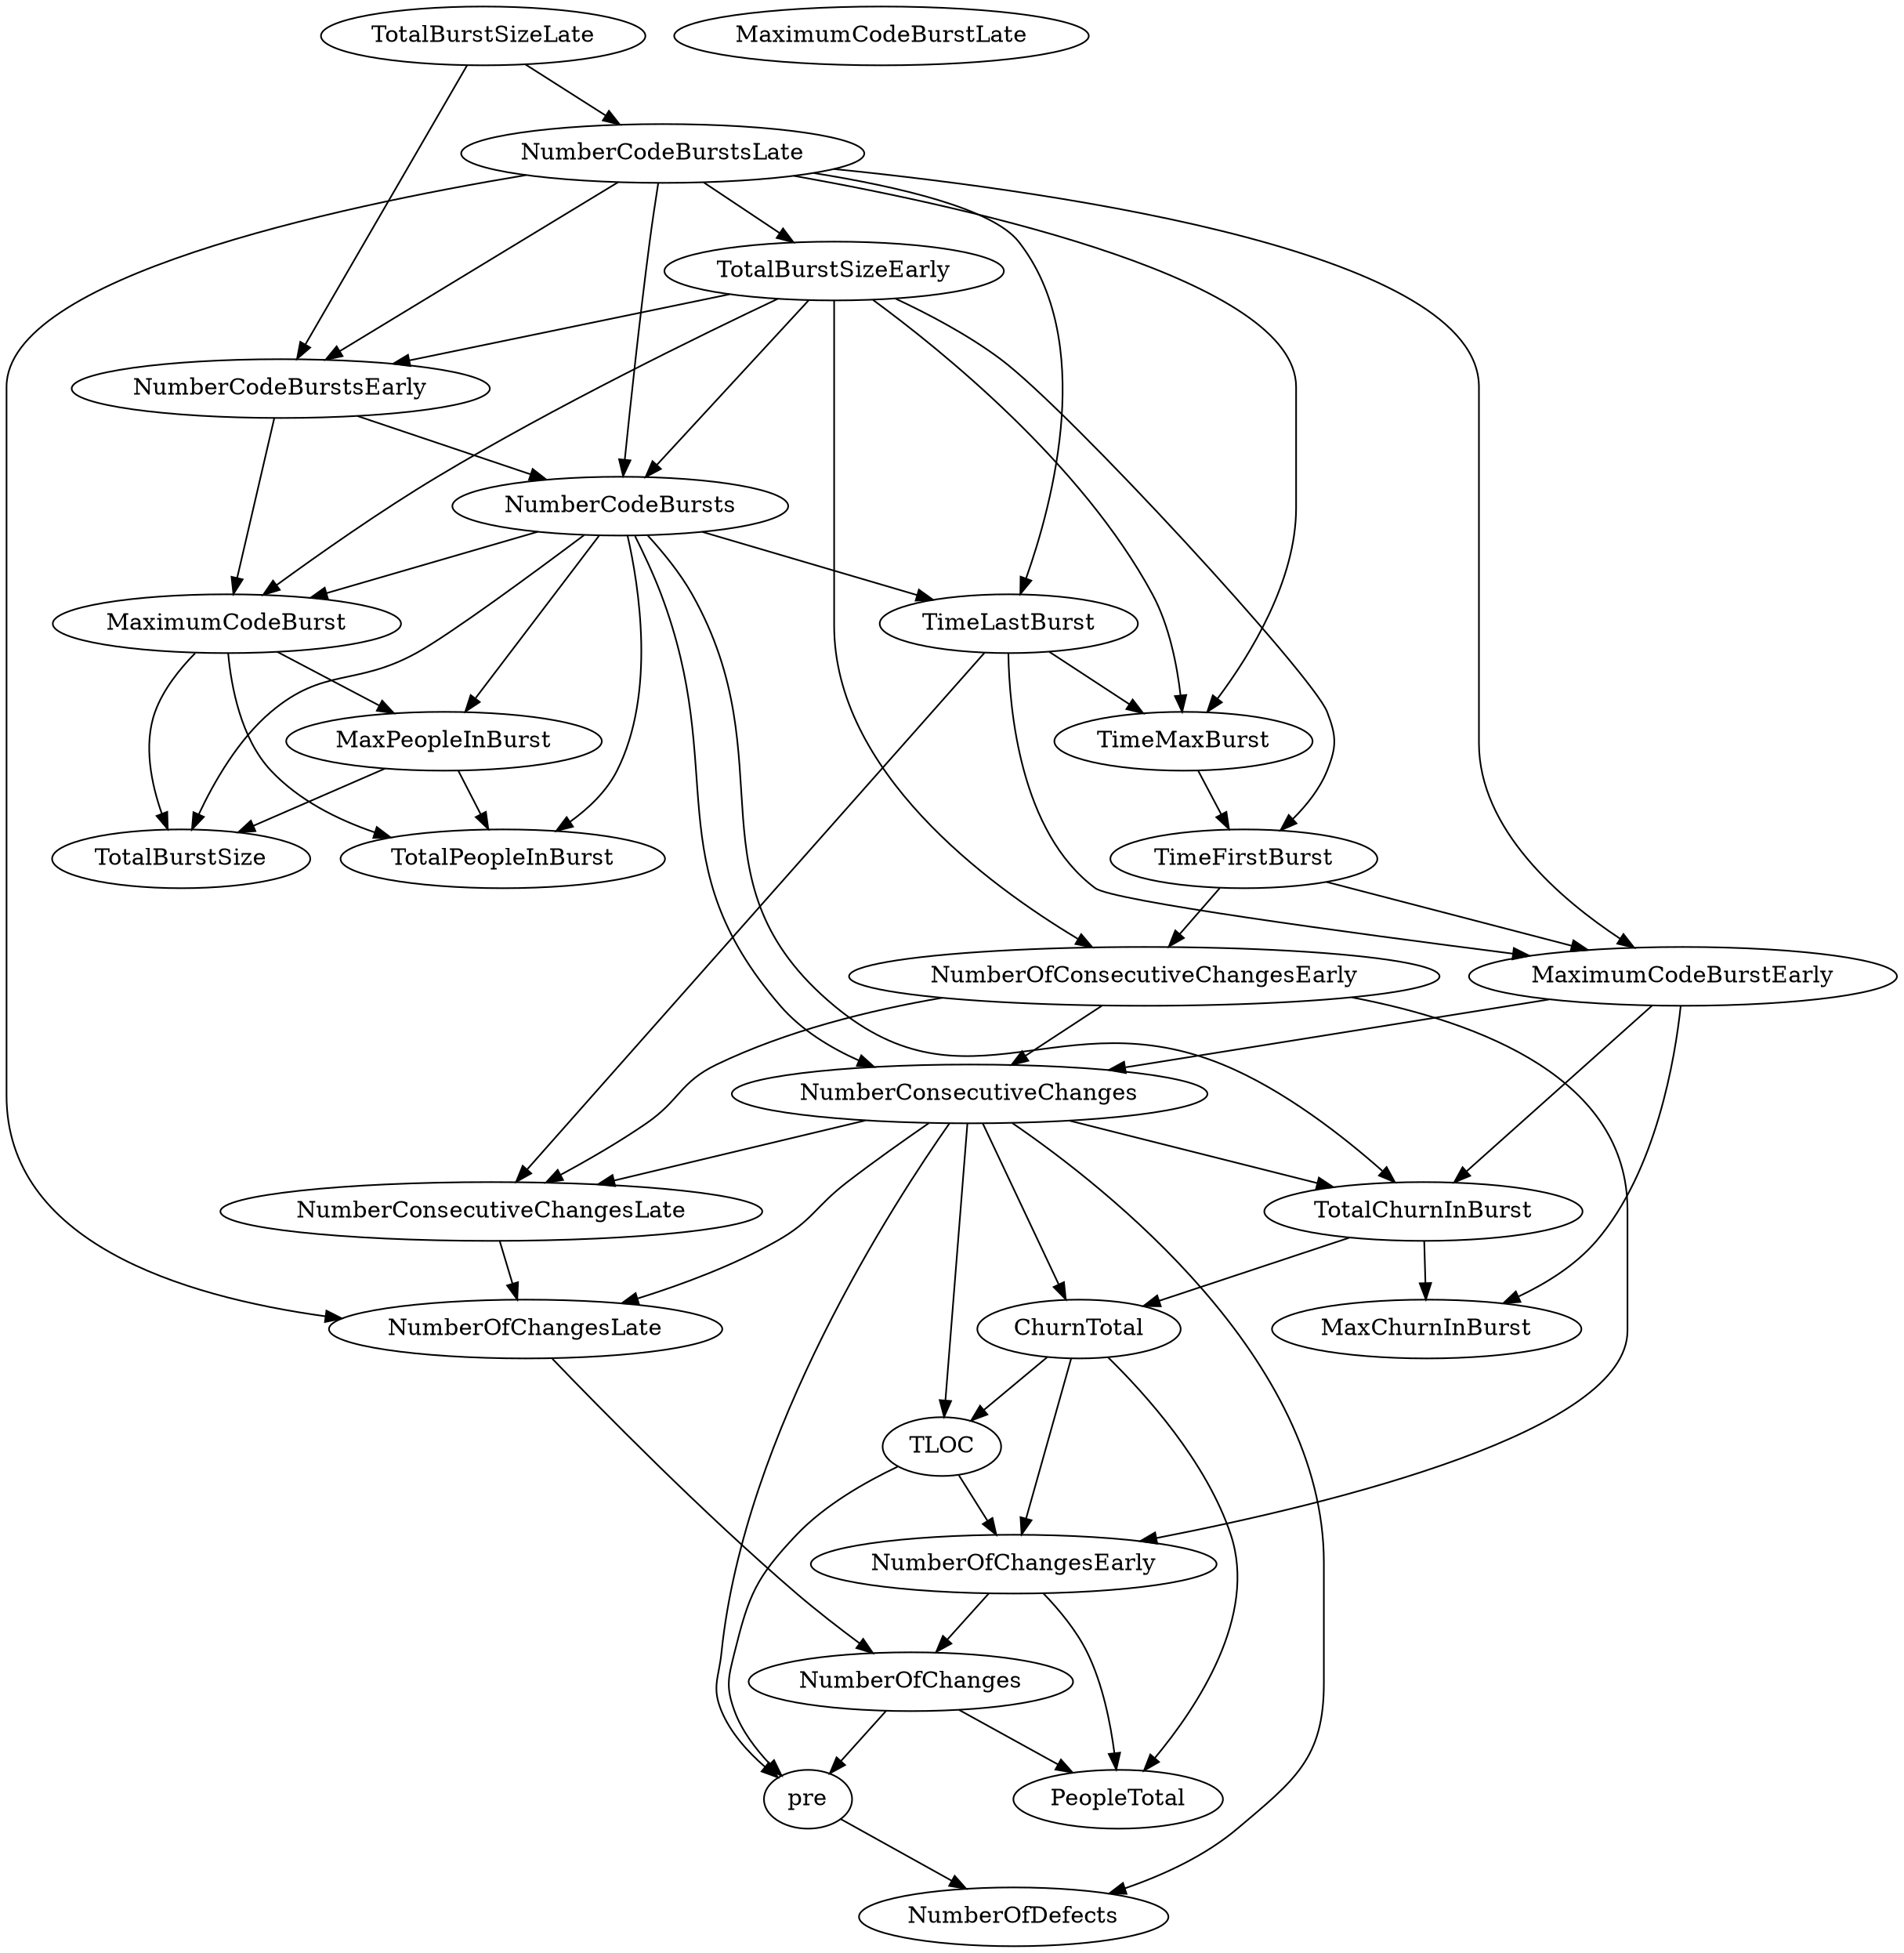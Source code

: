 digraph {
   TotalPeopleInBurst;
   MaximumCodeBurstLate;
   NumberOfChanges;
   MaxPeopleInBurst;
   TotalBurstSizeLate;
   NumberCodeBurstsLate;
   NumberOfChangesLate;
   NumberOfChangesEarly;
   MaxChurnInBurst;
   MaximumCodeBurstEarly;
   NumberCodeBurstsEarly;
   TimeFirstBurst;
   TotalChurnInBurst;
   ChurnTotal;
   MaximumCodeBurst;
   NumberOfConsecutiveChangesEarly;
   NumberConsecutiveChangesLate;
   TotalBurstSizeEarly;
   TotalBurstSize;
   TimeMaxBurst;
   NumberConsecutiveChanges;
   TimeLastBurst;
   NumberCodeBursts;
   PeopleTotal;
   pre;
   NumberOfDefects;
   TLOC;
   NumberOfChanges -> PeopleTotal;
   NumberOfChanges -> pre;
   MaxPeopleInBurst -> TotalPeopleInBurst;
   MaxPeopleInBurst -> TotalBurstSize;
   TotalBurstSizeLate -> NumberCodeBurstsLate;
   TotalBurstSizeLate -> NumberCodeBurstsEarly;
   NumberCodeBurstsLate -> NumberOfChangesLate;
   NumberCodeBurstsLate -> MaximumCodeBurstEarly;
   NumberCodeBurstsLate -> NumberCodeBurstsEarly;
   NumberCodeBurstsLate -> TotalBurstSizeEarly;
   NumberCodeBurstsLate -> TimeMaxBurst;
   NumberCodeBurstsLate -> TimeLastBurst;
   NumberCodeBurstsLate -> NumberCodeBursts;
   NumberOfChangesLate -> NumberOfChanges;
   NumberOfChangesEarly -> NumberOfChanges;
   NumberOfChangesEarly -> PeopleTotal;
   MaximumCodeBurstEarly -> MaxChurnInBurst;
   MaximumCodeBurstEarly -> TotalChurnInBurst;
   MaximumCodeBurstEarly -> NumberConsecutiveChanges;
   NumberCodeBurstsEarly -> MaximumCodeBurst;
   NumberCodeBurstsEarly -> NumberCodeBursts;
   TimeFirstBurst -> MaximumCodeBurstEarly;
   TimeFirstBurst -> NumberOfConsecutiveChangesEarly;
   TotalChurnInBurst -> MaxChurnInBurst;
   TotalChurnInBurst -> ChurnTotal;
   ChurnTotal -> NumberOfChangesEarly;
   ChurnTotal -> PeopleTotal;
   ChurnTotal -> TLOC;
   MaximumCodeBurst -> TotalPeopleInBurst;
   MaximumCodeBurst -> MaxPeopleInBurst;
   MaximumCodeBurst -> TotalBurstSize;
   NumberOfConsecutiveChangesEarly -> NumberOfChangesEarly;
   NumberOfConsecutiveChangesEarly -> NumberConsecutiveChangesLate;
   NumberOfConsecutiveChangesEarly -> NumberConsecutiveChanges;
   NumberConsecutiveChangesLate -> NumberOfChangesLate;
   TotalBurstSizeEarly -> NumberCodeBurstsEarly;
   TotalBurstSizeEarly -> TimeFirstBurst;
   TotalBurstSizeEarly -> MaximumCodeBurst;
   TotalBurstSizeEarly -> NumberOfConsecutiveChangesEarly;
   TotalBurstSizeEarly -> TimeMaxBurst;
   TotalBurstSizeEarly -> NumberCodeBursts;
   TimeMaxBurst -> TimeFirstBurst;
   NumberConsecutiveChanges -> NumberOfChangesLate;
   NumberConsecutiveChanges -> TotalChurnInBurst;
   NumberConsecutiveChanges -> ChurnTotal;
   NumberConsecutiveChanges -> NumberConsecutiveChangesLate;
   NumberConsecutiveChanges -> pre;
   NumberConsecutiveChanges -> NumberOfDefects;
   NumberConsecutiveChanges -> TLOC;
   TimeLastBurst -> MaximumCodeBurstEarly;
   TimeLastBurst -> NumberConsecutiveChangesLate;
   TimeLastBurst -> TimeMaxBurst;
   NumberCodeBursts -> TotalPeopleInBurst;
   NumberCodeBursts -> MaxPeopleInBurst;
   NumberCodeBursts -> TotalChurnInBurst;
   NumberCodeBursts -> MaximumCodeBurst;
   NumberCodeBursts -> TotalBurstSize;
   NumberCodeBursts -> NumberConsecutiveChanges;
   NumberCodeBursts -> TimeLastBurst;
   pre -> NumberOfDefects;
   TLOC -> NumberOfChangesEarly;
   TLOC -> pre;
}
